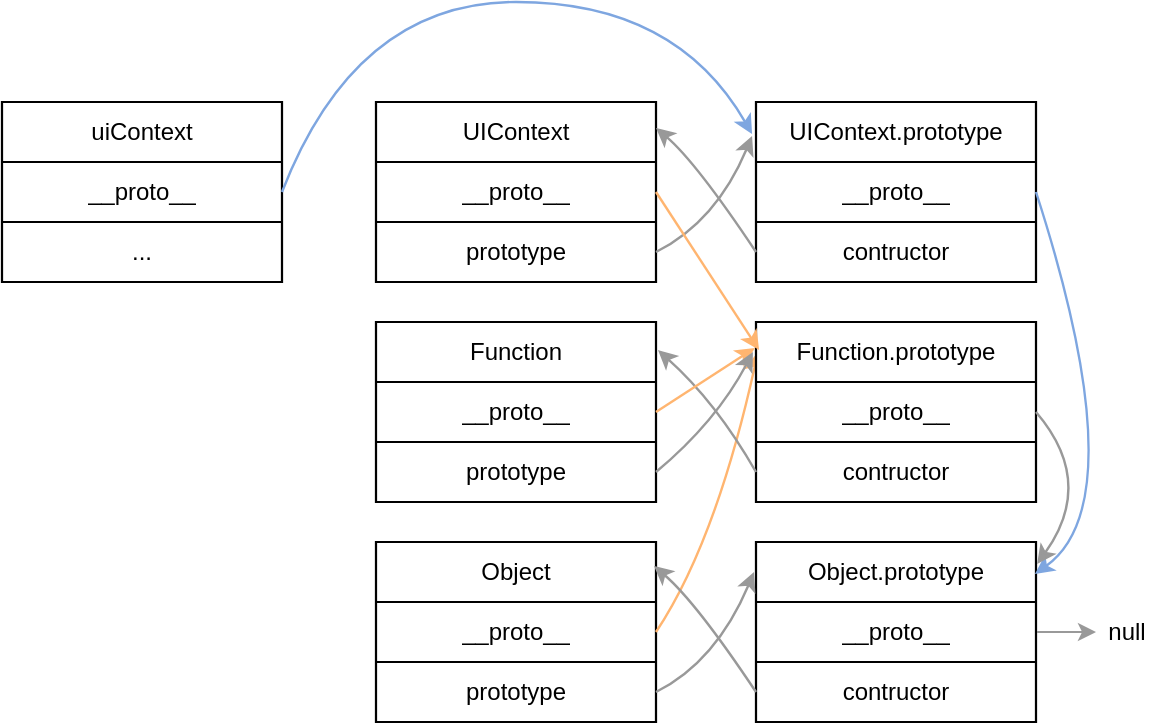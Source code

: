 <mxfile version="26.0.5">
  <diagram name="第 1 页" id="763_QrNTD4gQPvBKTCgc">
    <mxGraphModel dx="1026" dy="660" grid="1" gridSize="10" guides="1" tooltips="1" connect="1" arrows="1" fold="1" page="1" pageScale="1" pageWidth="827" pageHeight="1169" math="0" shadow="0">
      <root>
        <mxCell id="0" />
        <mxCell id="1" parent="0" />
        <mxCell id="j9-VzwVUTgFxk54gQeeg-1" value="ui&lt;span style=&quot;background-color: transparent; color: light-dark(rgb(0, 0, 0), rgb(255, 255, 255));&quot;&gt;Context&lt;/span&gt;" style="swimlane;fontStyle=0;childLayout=stackLayout;horizontal=1;startSize=30;horizontalStack=0;resizeParent=1;resizeParentMax=0;resizeLast=0;collapsible=1;marginBottom=0;whiteSpace=wrap;html=1;strokeWidth=1.12;" vertex="1" parent="1">
          <mxGeometry x="133" y="180" width="140" height="90" as="geometry" />
        </mxCell>
        <mxCell id="j9-VzwVUTgFxk54gQeeg-2" value="__proto__" style="text;strokeColor=default;fillColor=none;align=center;verticalAlign=middle;spacingLeft=4;spacingRight=4;overflow=hidden;points=[[0,0.5],[1,0.5]];portConstraint=eastwest;rotatable=0;whiteSpace=wrap;html=1;" vertex="1" parent="j9-VzwVUTgFxk54gQeeg-1">
          <mxGeometry y="30" width="140" height="30" as="geometry" />
        </mxCell>
        <mxCell id="j9-VzwVUTgFxk54gQeeg-3" value="..." style="text;strokeColor=default;fillColor=none;align=center;verticalAlign=middle;spacingLeft=4;spacingRight=4;overflow=hidden;points=[[0,0.5],[1,0.5]];portConstraint=eastwest;rotatable=0;whiteSpace=wrap;html=1;" vertex="1" parent="j9-VzwVUTgFxk54gQeeg-1">
          <mxGeometry y="60" width="140" height="30" as="geometry" />
        </mxCell>
        <mxCell id="j9-VzwVUTgFxk54gQeeg-5" value="UIContext" style="swimlane;fontStyle=0;childLayout=stackLayout;horizontal=1;startSize=30;horizontalStack=0;resizeParent=1;resizeParentMax=0;resizeLast=0;collapsible=1;marginBottom=0;whiteSpace=wrap;html=1;strokeWidth=1.12;" vertex="1" parent="1">
          <mxGeometry x="320" y="180" width="140" height="90" as="geometry" />
        </mxCell>
        <mxCell id="j9-VzwVUTgFxk54gQeeg-6" value="__proto__" style="text;strokeColor=default;fillColor=none;align=center;verticalAlign=middle;spacingLeft=4;spacingRight=4;overflow=hidden;points=[[0,0.5],[1,0.5]];portConstraint=eastwest;rotatable=0;whiteSpace=wrap;html=1;" vertex="1" parent="j9-VzwVUTgFxk54gQeeg-5">
          <mxGeometry y="30" width="140" height="30" as="geometry" />
        </mxCell>
        <mxCell id="j9-VzwVUTgFxk54gQeeg-7" value="prototype" style="text;strokeColor=default;fillColor=none;align=center;verticalAlign=middle;spacingLeft=4;spacingRight=4;overflow=hidden;points=[[0,0.5],[1,0.5]];portConstraint=eastwest;rotatable=0;whiteSpace=wrap;html=1;" vertex="1" parent="j9-VzwVUTgFxk54gQeeg-5">
          <mxGeometry y="60" width="140" height="30" as="geometry" />
        </mxCell>
        <mxCell id="j9-VzwVUTgFxk54gQeeg-8" value="Object" style="swimlane;fontStyle=0;childLayout=stackLayout;horizontal=1;startSize=30;horizontalStack=0;resizeParent=1;resizeParentMax=0;resizeLast=0;collapsible=1;marginBottom=0;whiteSpace=wrap;html=1;strokeWidth=1.12;" vertex="1" parent="1">
          <mxGeometry x="320" y="400" width="140" height="90" as="geometry" />
        </mxCell>
        <mxCell id="j9-VzwVUTgFxk54gQeeg-9" value="__proto__" style="text;strokeColor=default;fillColor=none;align=center;verticalAlign=middle;spacingLeft=4;spacingRight=4;overflow=hidden;points=[[0,0.5],[1,0.5]];portConstraint=eastwest;rotatable=0;whiteSpace=wrap;html=1;" vertex="1" parent="j9-VzwVUTgFxk54gQeeg-8">
          <mxGeometry y="30" width="140" height="30" as="geometry" />
        </mxCell>
        <mxCell id="j9-VzwVUTgFxk54gQeeg-10" value="prototype" style="text;strokeColor=default;fillColor=none;align=center;verticalAlign=middle;spacingLeft=4;spacingRight=4;overflow=hidden;points=[[0,0.5],[1,0.5]];portConstraint=eastwest;rotatable=0;whiteSpace=wrap;html=1;" vertex="1" parent="j9-VzwVUTgFxk54gQeeg-8">
          <mxGeometry y="60" width="140" height="30" as="geometry" />
        </mxCell>
        <mxCell id="j9-VzwVUTgFxk54gQeeg-11" value="UIContext.prototype" style="swimlane;fontStyle=0;childLayout=stackLayout;horizontal=1;startSize=30;horizontalStack=0;resizeParent=1;resizeParentMax=0;resizeLast=0;collapsible=1;marginBottom=0;whiteSpace=wrap;html=1;strokeWidth=1.12;" vertex="1" parent="1">
          <mxGeometry x="510" y="180" width="140" height="90" as="geometry" />
        </mxCell>
        <mxCell id="j9-VzwVUTgFxk54gQeeg-12" value="__proto__" style="text;strokeColor=default;fillColor=none;align=center;verticalAlign=middle;spacingLeft=4;spacingRight=4;overflow=hidden;points=[[0,0.5],[1,0.5]];portConstraint=eastwest;rotatable=0;whiteSpace=wrap;html=1;" vertex="1" parent="j9-VzwVUTgFxk54gQeeg-11">
          <mxGeometry y="30" width="140" height="30" as="geometry" />
        </mxCell>
        <mxCell id="j9-VzwVUTgFxk54gQeeg-13" value="contructor" style="text;strokeColor=default;fillColor=none;align=center;verticalAlign=middle;spacingLeft=4;spacingRight=4;overflow=hidden;points=[[0,0.5],[1,0.5]];portConstraint=eastwest;rotatable=0;whiteSpace=wrap;html=1;" vertex="1" parent="j9-VzwVUTgFxk54gQeeg-11">
          <mxGeometry y="60" width="140" height="30" as="geometry" />
        </mxCell>
        <mxCell id="j9-VzwVUTgFxk54gQeeg-14" value="Object.prototype" style="swimlane;fontStyle=0;childLayout=stackLayout;horizontal=1;startSize=30;horizontalStack=0;resizeParent=1;resizeParentMax=0;resizeLast=0;collapsible=1;marginBottom=0;whiteSpace=wrap;html=1;strokeWidth=1.12;" vertex="1" parent="1">
          <mxGeometry x="510" y="400" width="140" height="90" as="geometry" />
        </mxCell>
        <mxCell id="j9-VzwVUTgFxk54gQeeg-38" style="edgeStyle=orthogonalEdgeStyle;rounded=0;orthogonalLoop=1;jettySize=auto;html=1;exitX=1;exitY=0.5;exitDx=0;exitDy=0;strokeColor=#999999;" edge="1" parent="j9-VzwVUTgFxk54gQeeg-14" source="j9-VzwVUTgFxk54gQeeg-15">
          <mxGeometry relative="1" as="geometry">
            <mxPoint x="170" y="45" as="targetPoint" />
          </mxGeometry>
        </mxCell>
        <mxCell id="j9-VzwVUTgFxk54gQeeg-15" value="__proto__" style="text;strokeColor=default;fillColor=none;align=center;verticalAlign=middle;spacingLeft=4;spacingRight=4;overflow=hidden;points=[[0,0.5],[1,0.5]];portConstraint=eastwest;rotatable=0;whiteSpace=wrap;html=1;" vertex="1" parent="j9-VzwVUTgFxk54gQeeg-14">
          <mxGeometry y="30" width="140" height="30" as="geometry" />
        </mxCell>
        <mxCell id="j9-VzwVUTgFxk54gQeeg-16" value="contructor" style="text;strokeColor=default;fillColor=none;align=center;verticalAlign=middle;spacingLeft=4;spacingRight=4;overflow=hidden;points=[[0,0.5],[1,0.5]];portConstraint=eastwest;rotatable=0;whiteSpace=wrap;html=1;" vertex="1" parent="j9-VzwVUTgFxk54gQeeg-14">
          <mxGeometry y="60" width="140" height="30" as="geometry" />
        </mxCell>
        <mxCell id="j9-VzwVUTgFxk54gQeeg-18" value="" style="curved=1;endArrow=classic;html=1;rounded=0;exitX=1;exitY=0.5;exitDx=0;exitDy=0;entryX=-0.014;entryY=0.178;entryDx=0;entryDy=0;entryPerimeter=0;strokeColor=#7EA6E0;strokeWidth=1.2;" edge="1" parent="1" source="j9-VzwVUTgFxk54gQeeg-2" target="j9-VzwVUTgFxk54gQeeg-11">
          <mxGeometry width="50" height="50" relative="1" as="geometry">
            <mxPoint x="290" y="220" as="sourcePoint" />
            <mxPoint x="440" y="320" as="targetPoint" />
            <Array as="points">
              <mxPoint x="310" y="130" />
              <mxPoint x="470" y="130" />
            </Array>
          </mxGeometry>
        </mxCell>
        <mxCell id="j9-VzwVUTgFxk54gQeeg-20" value="" style="curved=1;endArrow=classic;html=1;rounded=0;exitX=1;exitY=0.5;exitDx=0;exitDy=0;entryX=-0.014;entryY=0.189;entryDx=0;entryDy=0;entryPerimeter=0;strokeColor=#999999;strokeWidth=1.2;" edge="1" parent="1" source="j9-VzwVUTgFxk54gQeeg-7" target="j9-VzwVUTgFxk54gQeeg-11">
          <mxGeometry width="50" height="50" relative="1" as="geometry">
            <mxPoint x="390" y="370" as="sourcePoint" />
            <mxPoint x="440" y="320" as="targetPoint" />
            <Array as="points">
              <mxPoint x="490" y="240" />
            </Array>
          </mxGeometry>
        </mxCell>
        <mxCell id="j9-VzwVUTgFxk54gQeeg-22" value="" style="curved=1;endArrow=classic;html=1;rounded=0;exitX=1;exitY=0.5;exitDx=0;exitDy=0;entryX=0.996;entryY=0.178;entryDx=0;entryDy=0;entryPerimeter=0;strokeColor=#7EA6E0;strokeWidth=1.2;" edge="1" parent="1" source="j9-VzwVUTgFxk54gQeeg-12" target="j9-VzwVUTgFxk54gQeeg-14">
          <mxGeometry width="50" height="50" relative="1" as="geometry">
            <mxPoint x="280" y="500" as="sourcePoint" />
            <mxPoint x="650" y="410" as="targetPoint" />
            <Array as="points">
              <mxPoint x="700" y="380" />
            </Array>
          </mxGeometry>
        </mxCell>
        <mxCell id="j9-VzwVUTgFxk54gQeeg-24" value="" style="curved=1;endArrow=classic;html=1;rounded=0;exitX=0;exitY=0.5;exitDx=0;exitDy=0;entryX=1;entryY=0.144;entryDx=0;entryDy=0;entryPerimeter=0;strokeWidth=1.2;strokeColor=#999999;" edge="1" parent="1" source="j9-VzwVUTgFxk54gQeeg-13" target="j9-VzwVUTgFxk54gQeeg-5">
          <mxGeometry width="50" height="50" relative="1" as="geometry">
            <mxPoint x="410" y="530" as="sourcePoint" />
            <mxPoint x="460" y="480" as="targetPoint" />
            <Array as="points">
              <mxPoint x="480" y="210" />
            </Array>
          </mxGeometry>
        </mxCell>
        <mxCell id="j9-VzwVUTgFxk54gQeeg-25" value="" style="curved=1;endArrow=classic;html=1;rounded=0;exitX=1;exitY=0.5;exitDx=0;exitDy=0;entryX=0.007;entryY=0.167;entryDx=0;entryDy=0;entryPerimeter=0;strokeColor=#FFB570;strokeWidth=1.2;" edge="1" parent="1" source="j9-VzwVUTgFxk54gQeeg-8" target="j9-VzwVUTgFxk54gQeeg-31">
          <mxGeometry width="50" height="50" relative="1" as="geometry">
            <mxPoint x="390" y="370" as="sourcePoint" />
            <mxPoint x="510" y="440" as="targetPoint" />
            <Array as="points">
              <mxPoint x="490" y="400" />
            </Array>
          </mxGeometry>
        </mxCell>
        <mxCell id="j9-VzwVUTgFxk54gQeeg-26" value="" style="curved=1;endArrow=classic;html=1;rounded=0;exitX=0;exitY=0.5;exitDx=0;exitDy=0;entryX=0.993;entryY=0.133;entryDx=0;entryDy=0;entryPerimeter=0;strokeWidth=1.2;strokeColor=#999999;" edge="1" parent="1" source="j9-VzwVUTgFxk54gQeeg-16" target="j9-VzwVUTgFxk54gQeeg-8">
          <mxGeometry width="50" height="50" relative="1" as="geometry">
            <mxPoint x="390" y="480" as="sourcePoint" />
            <mxPoint x="440" y="430" as="targetPoint" />
            <Array as="points">
              <mxPoint x="480" y="430" />
            </Array>
          </mxGeometry>
        </mxCell>
        <mxCell id="j9-VzwVUTgFxk54gQeeg-27" value="" style="curved=1;endArrow=classic;html=1;rounded=0;exitX=1;exitY=0.5;exitDx=0;exitDy=0;entryX=-0.007;entryY=0.167;entryDx=0;entryDy=0;entryPerimeter=0;strokeColor=#999999;strokeWidth=1.2;" edge="1" parent="1" source="j9-VzwVUTgFxk54gQeeg-10" target="j9-VzwVUTgFxk54gQeeg-14">
          <mxGeometry width="50" height="50" relative="1" as="geometry">
            <mxPoint x="390" y="480" as="sourcePoint" />
            <mxPoint x="440" y="430" as="targetPoint" />
            <Array as="points">
              <mxPoint x="490" y="460" />
            </Array>
          </mxGeometry>
        </mxCell>
        <mxCell id="j9-VzwVUTgFxk54gQeeg-31" value="Function.prototype" style="swimlane;fontStyle=0;childLayout=stackLayout;horizontal=1;startSize=30;horizontalStack=0;resizeParent=1;resizeParentMax=0;resizeLast=0;collapsible=1;marginBottom=0;whiteSpace=wrap;html=1;strokeWidth=1.12;" vertex="1" parent="1">
          <mxGeometry x="510" y="290" width="140" height="90" as="geometry" />
        </mxCell>
        <mxCell id="j9-VzwVUTgFxk54gQeeg-32" value="__proto__" style="text;strokeColor=default;fillColor=none;align=center;verticalAlign=middle;spacingLeft=4;spacingRight=4;overflow=hidden;points=[[0,0.5],[1,0.5]];portConstraint=eastwest;rotatable=0;whiteSpace=wrap;html=1;" vertex="1" parent="j9-VzwVUTgFxk54gQeeg-31">
          <mxGeometry y="30" width="140" height="30" as="geometry" />
        </mxCell>
        <mxCell id="j9-VzwVUTgFxk54gQeeg-33" value="contructor" style="text;strokeColor=default;fillColor=none;align=center;verticalAlign=middle;spacingLeft=4;spacingRight=4;overflow=hidden;points=[[0,0.5],[1,0.5]];portConstraint=eastwest;rotatable=0;whiteSpace=wrap;html=1;" vertex="1" parent="j9-VzwVUTgFxk54gQeeg-31">
          <mxGeometry y="60" width="140" height="30" as="geometry" />
        </mxCell>
        <mxCell id="j9-VzwVUTgFxk54gQeeg-34" value="Function" style="swimlane;fontStyle=0;childLayout=stackLayout;horizontal=1;startSize=30;horizontalStack=0;resizeParent=1;resizeParentMax=0;resizeLast=0;collapsible=1;marginBottom=0;whiteSpace=wrap;html=1;strokeWidth=1.12;" vertex="1" parent="1">
          <mxGeometry x="320" y="290" width="140" height="90" as="geometry" />
        </mxCell>
        <mxCell id="j9-VzwVUTgFxk54gQeeg-35" value="__proto__" style="text;strokeColor=default;fillColor=none;align=center;verticalAlign=middle;spacingLeft=4;spacingRight=4;overflow=hidden;points=[[0,0.5],[1,0.5]];portConstraint=eastwest;rotatable=0;whiteSpace=wrap;html=1;" vertex="1" parent="j9-VzwVUTgFxk54gQeeg-34">
          <mxGeometry y="30" width="140" height="30" as="geometry" />
        </mxCell>
        <mxCell id="j9-VzwVUTgFxk54gQeeg-36" value="prototype" style="text;strokeColor=default;fillColor=none;align=center;verticalAlign=middle;spacingLeft=4;spacingRight=4;overflow=hidden;points=[[0,0.5],[1,0.5]];portConstraint=eastwest;rotatable=0;whiteSpace=wrap;html=1;" vertex="1" parent="j9-VzwVUTgFxk54gQeeg-34">
          <mxGeometry y="60" width="140" height="30" as="geometry" />
        </mxCell>
        <mxCell id="j9-VzwVUTgFxk54gQeeg-37" value="" style="curved=1;endArrow=classic;html=1;rounded=0;exitX=0;exitY=0.5;exitDx=0;exitDy=0;entryX=1.007;entryY=0.156;entryDx=0;entryDy=0;entryPerimeter=0;strokeWidth=1.2;strokeColor=#999999;" edge="1" parent="1" source="j9-VzwVUTgFxk54gQeeg-33" target="j9-VzwVUTgFxk54gQeeg-34">
          <mxGeometry width="50" height="50" relative="1" as="geometry">
            <mxPoint x="520" y="265" as="sourcePoint" />
            <mxPoint x="469" y="202" as="targetPoint" />
            <Array as="points">
              <mxPoint x="490" y="330" />
            </Array>
          </mxGeometry>
        </mxCell>
        <mxCell id="j9-VzwVUTgFxk54gQeeg-39" value="null" style="text;html=1;align=center;verticalAlign=middle;resizable=0;points=[];autosize=1;strokeColor=none;fillColor=none;" vertex="1" parent="1">
          <mxGeometry x="675" y="430" width="40" height="30" as="geometry" />
        </mxCell>
        <mxCell id="j9-VzwVUTgFxk54gQeeg-41" value="" style="curved=1;endArrow=classic;html=1;rounded=0;exitX=1;exitY=0.5;exitDx=0;exitDy=0;entryX=1.004;entryY=0.122;entryDx=0;entryDy=0;entryPerimeter=0;strokeWidth=1.2;strokeColor=#999999;" edge="1" parent="1" source="j9-VzwVUTgFxk54gQeeg-32" target="j9-VzwVUTgFxk54gQeeg-14">
          <mxGeometry width="50" height="50" relative="1" as="geometry">
            <mxPoint x="530" y="495" as="sourcePoint" />
            <mxPoint x="481" y="434" as="targetPoint" />
            <Array as="points">
              <mxPoint x="680" y="370" />
            </Array>
          </mxGeometry>
        </mxCell>
        <mxCell id="j9-VzwVUTgFxk54gQeeg-42" value="" style="curved=1;endArrow=classic;html=1;rounded=0;exitX=1;exitY=0.5;exitDx=0;exitDy=0;entryX=-0.004;entryY=0.144;entryDx=0;entryDy=0;entryPerimeter=0;strokeColor=#FFB570;strokeWidth=1.2;" edge="1" parent="1" source="j9-VzwVUTgFxk54gQeeg-35" target="j9-VzwVUTgFxk54gQeeg-31">
          <mxGeometry width="50" height="50" relative="1" as="geometry">
            <mxPoint x="520" y="375" as="sourcePoint" />
            <mxPoint x="471" y="314" as="targetPoint" />
            <Array as="points" />
          </mxGeometry>
        </mxCell>
        <mxCell id="j9-VzwVUTgFxk54gQeeg-43" value="" style="curved=1;endArrow=classic;html=1;rounded=0;exitX=1;exitY=0.5;exitDx=0;exitDy=0;entryX=-0.011;entryY=0.167;entryDx=0;entryDy=0;entryPerimeter=0;strokeColor=#999999;strokeWidth=1.2;" edge="1" parent="1" source="j9-VzwVUTgFxk54gQeeg-36" target="j9-VzwVUTgFxk54gQeeg-31">
          <mxGeometry width="50" height="50" relative="1" as="geometry">
            <mxPoint x="461" y="365" as="sourcePoint" />
            <mxPoint x="510" y="305" as="targetPoint" />
            <Array as="points">
              <mxPoint x="490" y="340" />
            </Array>
          </mxGeometry>
        </mxCell>
        <mxCell id="j9-VzwVUTgFxk54gQeeg-44" value="" style="curved=1;endArrow=classic;html=1;rounded=0;entryX=0.011;entryY=0.156;entryDx=0;entryDy=0;entryPerimeter=0;exitX=1;exitY=0.5;exitDx=0;exitDy=0;strokeColor=#FFB570;strokeWidth=1.2;" edge="1" parent="1" source="j9-VzwVUTgFxk54gQeeg-6" target="j9-VzwVUTgFxk54gQeeg-31">
          <mxGeometry width="50" height="50" relative="1" as="geometry">
            <mxPoint x="470" y="230" as="sourcePoint" />
            <mxPoint x="510" y="300" as="targetPoint" />
            <Array as="points" />
          </mxGeometry>
        </mxCell>
      </root>
    </mxGraphModel>
  </diagram>
</mxfile>
